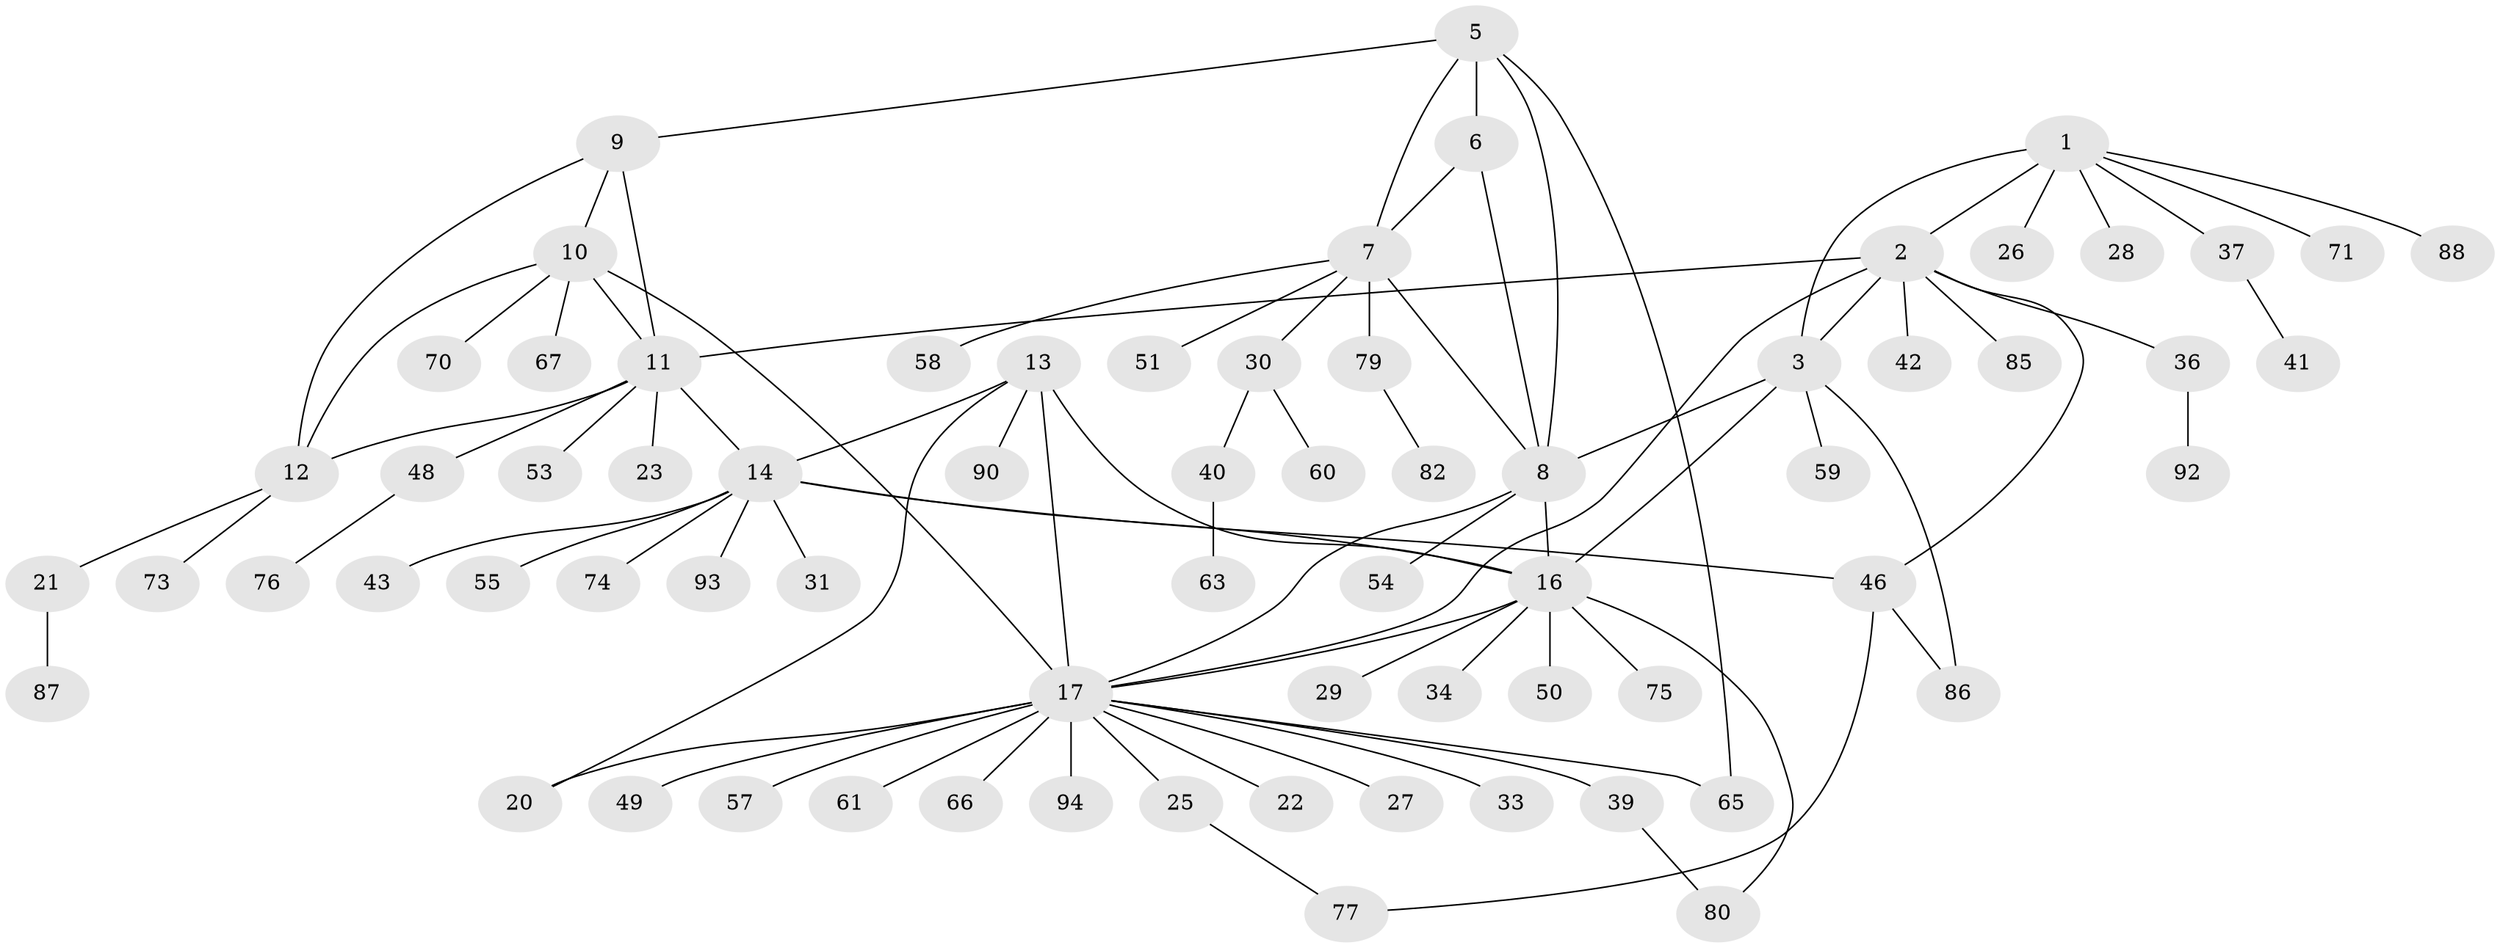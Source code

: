 // original degree distribution, {8: 0.02127659574468085, 6: 0.05319148936170213, 7: 0.0425531914893617, 3: 0.0851063829787234, 5: 0.02127659574468085, 9: 0.02127659574468085, 10: 0.010638297872340425, 4: 0.031914893617021274, 13: 0.010638297872340425, 1: 0.5425531914893617, 2: 0.1595744680851064}
// Generated by graph-tools (version 1.1) at 2025/11/02/27/25 16:11:34]
// undirected, 70 vertices, 90 edges
graph export_dot {
graph [start="1"]
  node [color=gray90,style=filled];
  1 [super="+78"];
  2 [super="+4"];
  3;
  5 [super="+91"];
  6;
  7 [super="+38"];
  8 [super="+83"];
  9 [super="+45"];
  10 [super="+62"];
  11 [super="+69"];
  12 [super="+84"];
  13 [super="+18"];
  14 [super="+15"];
  16 [super="+24"];
  17 [super="+19"];
  20 [super="+44"];
  21 [super="+35"];
  22;
  23;
  25;
  26;
  27;
  28;
  29;
  30 [super="+32"];
  31;
  33;
  34;
  36;
  37 [super="+68"];
  39 [super="+56"];
  40 [super="+89"];
  41;
  42 [super="+52"];
  43 [super="+64"];
  46 [super="+47"];
  48;
  49;
  50;
  51;
  53;
  54;
  55;
  57;
  58;
  59;
  60 [super="+72"];
  61;
  63;
  65;
  66;
  67;
  70;
  71;
  73;
  74;
  75;
  76;
  77 [super="+81"];
  79;
  80;
  82;
  85;
  86;
  87;
  88;
  90;
  92;
  93;
  94;
  1 -- 2 [weight=2];
  1 -- 3;
  1 -- 26;
  1 -- 28;
  1 -- 37;
  1 -- 71;
  1 -- 88;
  2 -- 3 [weight=2];
  2 -- 11;
  2 -- 85;
  2 -- 17;
  2 -- 36;
  2 -- 42;
  2 -- 46;
  3 -- 8;
  3 -- 16;
  3 -- 59;
  3 -- 86;
  5 -- 6;
  5 -- 7;
  5 -- 8;
  5 -- 9;
  5 -- 65;
  6 -- 7;
  6 -- 8;
  7 -- 8;
  7 -- 30;
  7 -- 51;
  7 -- 79;
  7 -- 58;
  8 -- 16;
  8 -- 54;
  8 -- 17;
  9 -- 10;
  9 -- 11;
  9 -- 12;
  10 -- 11;
  10 -- 12;
  10 -- 17 [weight=2];
  10 -- 67;
  10 -- 70;
  11 -- 12;
  11 -- 14;
  11 -- 23;
  11 -- 48;
  11 -- 53;
  12 -- 21;
  12 -- 73;
  13 -- 14 [weight=2];
  13 -- 16;
  13 -- 90;
  13 -- 17 [weight=2];
  13 -- 20;
  14 -- 16 [weight=2];
  14 -- 46;
  14 -- 55;
  14 -- 74;
  14 -- 93;
  14 -- 43;
  14 -- 31;
  16 -- 29;
  16 -- 34;
  16 -- 75;
  16 -- 80;
  16 -- 17;
  16 -- 50;
  17 -- 20 [weight=2];
  17 -- 27;
  17 -- 33;
  17 -- 39;
  17 -- 94;
  17 -- 65;
  17 -- 66;
  17 -- 49;
  17 -- 22;
  17 -- 25;
  17 -- 61;
  17 -- 57;
  21 -- 87;
  25 -- 77;
  30 -- 40;
  30 -- 60;
  36 -- 92;
  37 -- 41;
  39 -- 80;
  40 -- 63;
  46 -- 86;
  46 -- 77;
  48 -- 76;
  79 -- 82;
}
